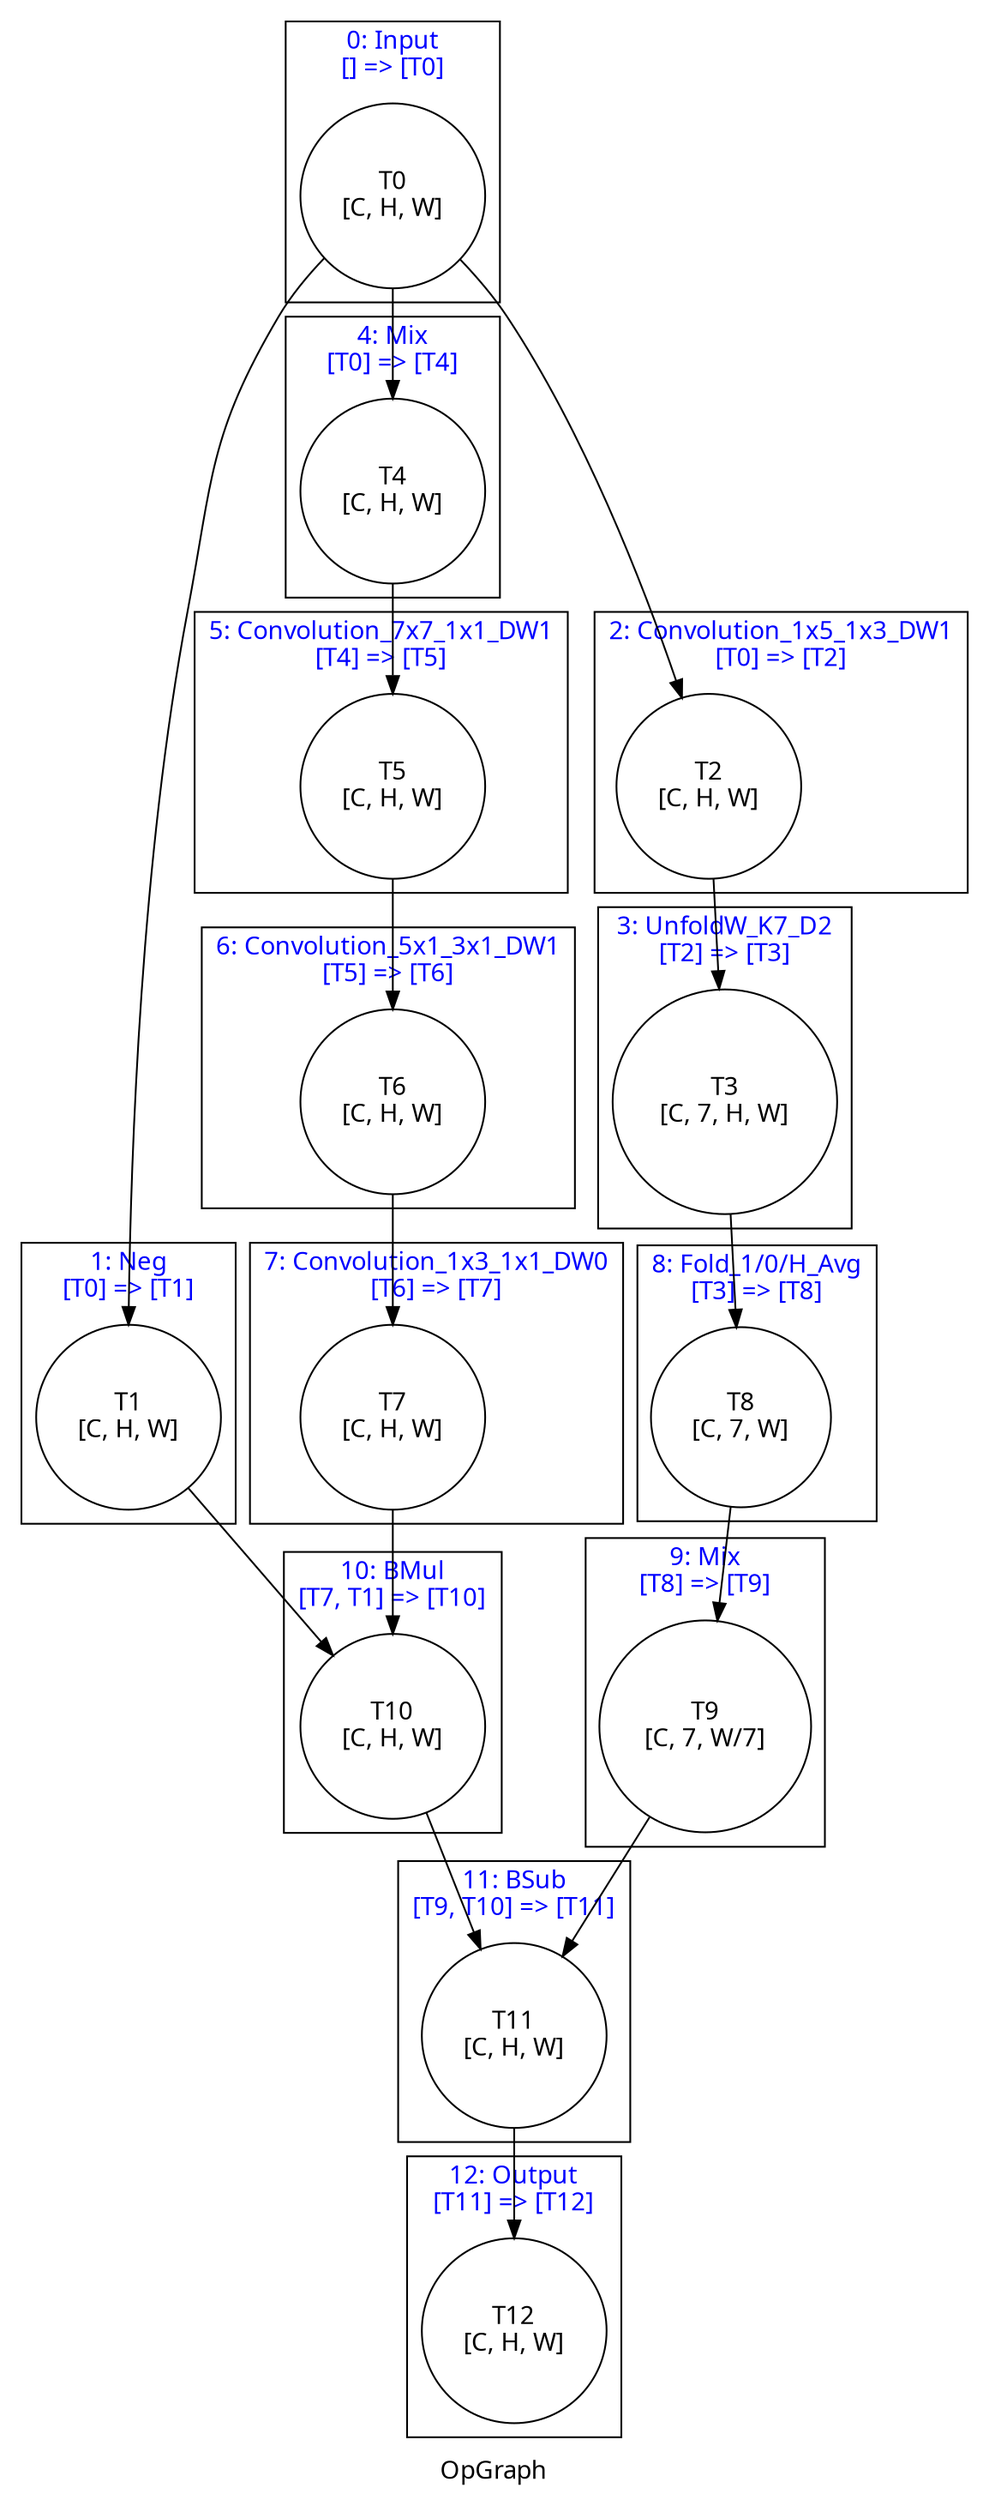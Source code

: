 digraph OpGraph {
    label = "OpGraph"
    fontname = "Graphik";
    subgraph tensors {
        node [shape = circle, color = black, fontname = "Graphik"]
        t_0; t_1; t_2; t_3; t_4; t_5; t_6; t_7; t_8; t_9; t_10; t_11; t_12; 
    }
    subgraph cluster_0 {
        fontcolor = blue;
        label = "0: Input\n[] => [T0]";
        t_0 [label = "T0\n[C, H, W]"];
    }
    subgraph cluster_1 {
        fontcolor = blue;
        label = "1: Neg\n[T0] => [T1]";
        t_1 [label = "T1\n[C, H, W]"];
    }
    subgraph cluster_2 {
        fontcolor = blue;
        label = "2: Convolution_1x5_1x3_DW1\n[T0] => [T2]";
        t_2 [label = "T2\n[C, H, W]"];
    }
    subgraph cluster_3 {
        fontcolor = blue;
        label = "3: UnfoldW_K7_D2\n[T2] => [T3]";
        t_3 [label = "T3\n[C, 7, H, W]"];
    }
    subgraph cluster_4 {
        fontcolor = blue;
        label = "4: Mix\n[T0] => [T4]";
        t_4 [label = "T4\n[C, H, W]"];
    }
    subgraph cluster_5 {
        fontcolor = blue;
        label = "5: Convolution_7x7_1x1_DW1\n[T4] => [T5]";
        t_5 [label = "T5\n[C, H, W]"];
    }
    subgraph cluster_6 {
        fontcolor = blue;
        label = "6: Convolution_5x1_3x1_DW1\n[T5] => [T6]";
        t_6 [label = "T6\n[C, H, W]"];
    }
    subgraph cluster_7 {
        fontcolor = blue;
        label = "7: Convolution_1x3_1x1_DW0\n[T6] => [T7]";
        t_7 [label = "T7\n[C, H, W]"];
    }
    subgraph cluster_8 {
        fontcolor = blue;
        label = "8: Fold_1/0/H_Avg\n[T3] => [T8]";
        t_8 [label = "T8\n[C, 7, W]"];
    }
    subgraph cluster_9 {
        fontcolor = blue;
        label = "9: Mix\n[T8] => [T9]";
        t_9 [label = "T9\n[C, 7, W/7]"];
    }
    subgraph cluster_10 {
        fontcolor = blue;
        label = "10: BMul\n[T7, T1] => [T10]";
        t_10 [label = "T10\n[C, H, W]"];
    }
    subgraph cluster_11 {
        fontcolor = blue;
        label = "11: BSub\n[T9, T10] => [T11]";
        t_11 [label = "T11\n[C, H, W]"];
    }
    subgraph cluster_12 {
        fontcolor = blue;
        label = "12: Output\n[T11] => [T12]";
        t_12 [label = "T12\n[C, H, W]"];
    }
    t_0 -> t_1;
    t_0 -> t_2;
    t_0 -> t_4;
    t_1 -> t_10;
    t_2 -> t_3;
    t_3 -> t_8;
    t_4 -> t_5;
    t_5 -> t_6;
    t_6 -> t_7;
    t_7 -> t_10;
    t_8 -> t_9;
    t_9 -> t_11;
    t_10 -> t_11;
    t_11 -> t_12;
}

